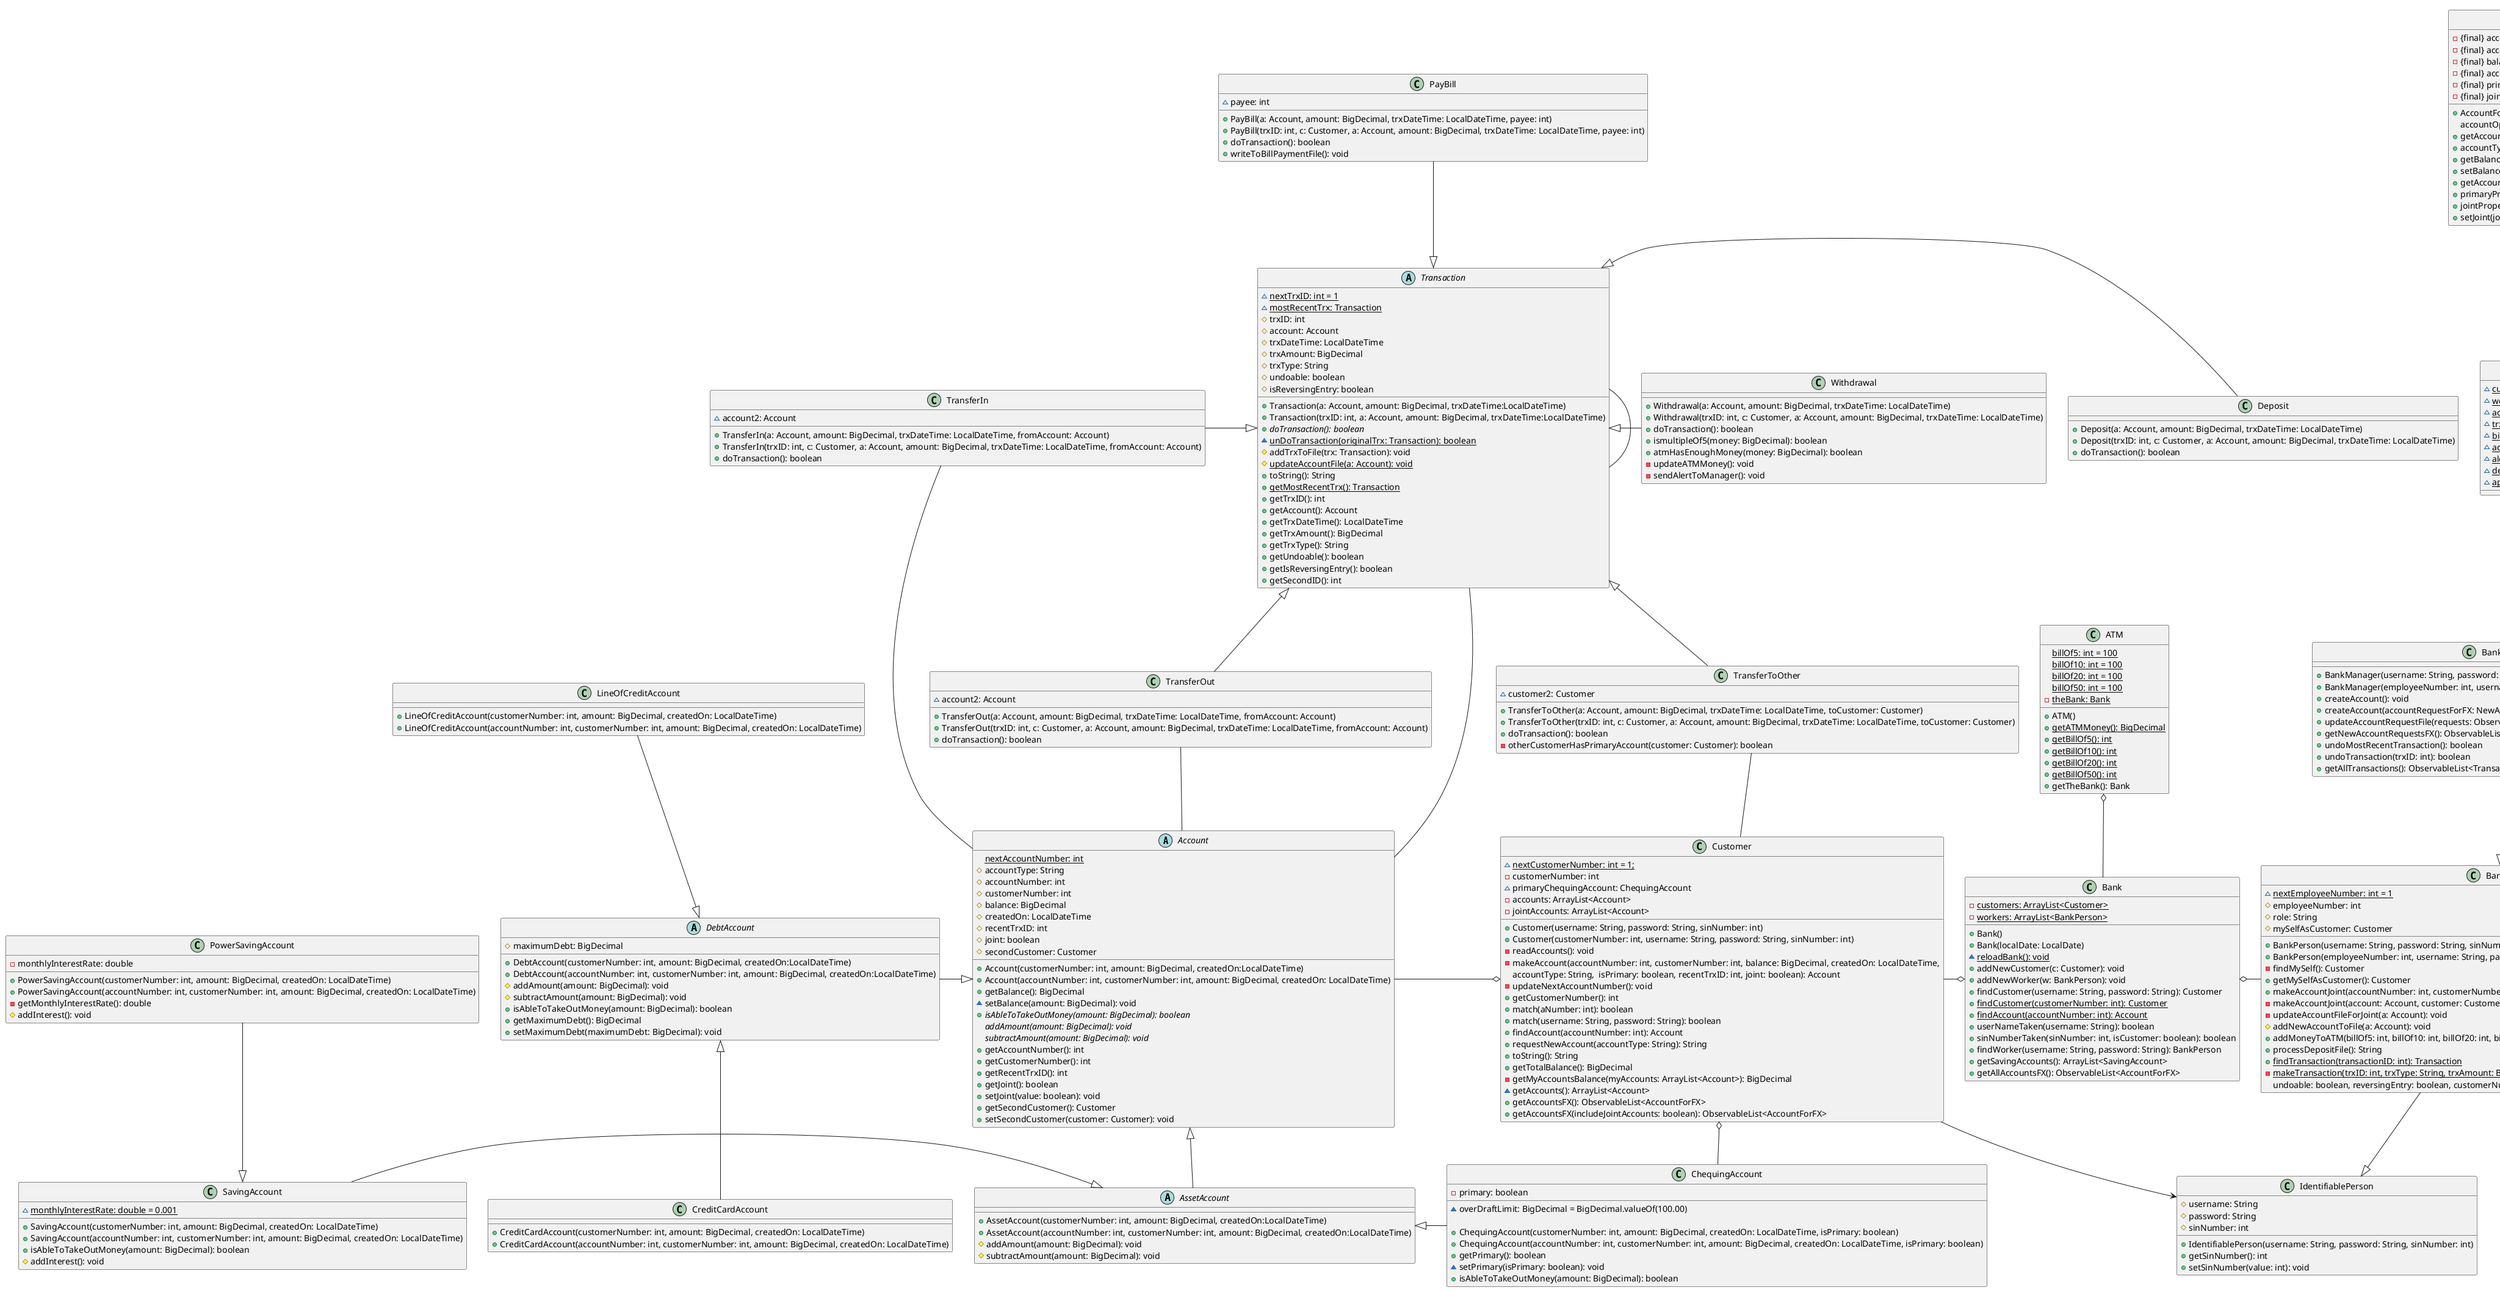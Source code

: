 @startuml

abstract class Account
abstract class AssetAccount
abstract class DebtAccount
abstract class Transaction

class AccountForFX
class Appointment
class ATM
class Bank
class BankAdvisor
class BankManager
class BankPerson
class BankUtil
class ChequingAccount
class Config
class CreditCardAccount
class Customer
class Deposit
class IdentifiablePerson
class LineOfCreditAccount
class NewAccountRequestForFX
class PayBill
class PowerSavingAccount
class SavingAccount
class TransactionForFX
class TransferIn
class TransferOut
class TransferToOther
class Withdrawal

Transaction <|-up- PayBill
Transaction <|-right-Deposit
Transaction <|-right-Withdrawal
Transaction <|-left- TransferIn
Transaction <|-down- TransferOut
Transaction <|-- TransferToOther

Transaction -right- Account

Account <|-left- DebtAccount
Account <|-- AssetAccount

AssetAccount <|-right- ChequingAccount
AssetAccount <|-left- SavingAccount
DebtAccount <|-- CreditCardAccount
LineOfCreditAccount --|> DebtAccount
PowerSavingAccount --|> SavingAccount

Transaction -- Transaction

TransferIn -- Account
TransferOut -- Account
TransferToOther -- Customer

BankPerson <|-up- BankManager
BankPerson <|-right- BankAdvisor

BankPerson --|>IdentifiablePerson
Customer -->IdentifiablePerson

ATM o-- Bank
Customer -o Bank
Bank o- BankPerson
Customer o-left- Account
Customer o-- ChequingAccount

abstract class Account {
    {static}nextAccountNumber: int
    #accountType: String
    #accountNumber: int
    #customerNumber: int
    #balance: BigDecimal
    #createdOn: LocalDateTime
    #recentTrxID: int
    #joint: boolean
    #secondCustomer: Customer

    +Account(customerNumber: int, amount: BigDecimal, createdOn:LocalDateTime)
    +Account(accountNumber: int, customerNumber: int, amount: BigDecimal, createdOn: LocalDateTime)
    +getBalance(): BigDecimal
    ~setBalance(amount: BigDecimal): void
    +{abstract}isAbleToTakeOutMoney(amount: BigDecimal): boolean
    {abstract}addAmount(amount: BigDecimal): void
    {abstract}subtractAmount(amount: BigDecimal): void
    +getAccountNumber(): int
    +getCustomerNumber(): int
    +getRecentTrxID(): int
    +getJoint(): boolean
    +setJoint(value: boolean): void
    +getSecondCustomer(): Customer
    +setSecondCustomer(customer: Customer): void
}

abstract class AssetAccount {
    +AssetAccount(customerNumber: int, amount: BigDecimal, createdOn:LocalDateTime)
    +AssetAccount(accountNumber: int, customerNumber: int, amount: BigDecimal, createdOn:LocalDateTime)
    #addAmount(amount: BigDecimal): void
    #subtractAmount(amount: BigDecimal): void
}

abstract class DebtAccount {
    #maximumDebt: BigDecimal

    +DebtAccount(customerNumber: int, amount: BigDecimal, createdOn:LocalDateTime)
    +DebtAccount(accountNumber: int, customerNumber: int, amount: BigDecimal, createdOn:LocalDateTime)
    #addAmount(amount: BigDecimal): void
    #subtractAmount(amount: BigDecimal): void
    +isAbleToTakeOutMoney(amount: BigDecimal): boolean
    +getMaximumDebt(): BigDecimal
    +setMaximumDebt(maximumDebt: BigDecimal): void
}

abstract class Transaction {
    ~{static}nextTrxID: int = 1
    ~{static}mostRecentTrx: Transaction
    #trxID: int
    #account: Account
    #trxDateTime: LocalDateTime
    #trxAmount: BigDecimal
    #trxType: String
    #undoable: boolean
    #isReversingEntry: boolean

    +Transaction(a: Account, amount: BigDecimal, trxDateTime:LocalDateTime)
    +Transaction(trxID: int, a: Account, amount: BigDecimal, trxDateTime:LocalDateTime)
    +{abstract}doTransaction(): boolean
    ~{static}unDoTransaction(originalTrx: Transaction): boolean
    #addTrxToFile(trx: Transaction): void
    #{static}updateAccountFile(a: Account): void
    +toString(): String
    +{static}getMostRecentTrx(): Transaction
    +getTrxID(): int
    +getAccount(): Account
    +getTrxDateTime(): LocalDateTime
    +getTrxAmount(): BigDecimal
    +getTrxType(): String
    +getUndoable(): boolean
    +getIsReversingEntry(): boolean
    +getSecondID(): int
}

class AccountForFX {
    -{final} accountNumber: IntegerProperty
    -{final} accountType: StringProperty
    -{final} balance: ObjectProperty<BigDecimal>
    -{final} accountOpenDate: ObjectProperty<LocalDateTime>
    -{final} primary: BooleanProperty
    -{final} joint:  BooleanProperty

    +AccountForFX(accountNumber: int, accountType: String, balance: BigDecimal,
        accountOpenDate: LocalDateTime, primary: boolean, joint: boolean)
    +getAccountNumber(): int
    +accountTypeProperty(): StringProperty
    +getBalance(): BigDecimal
    +setBalance(value: BigDecimal): void
    +getAccountOpenDate(): LocalDateTime
    +primaryProperty(): BooleanProperty
    +jointProperty(): BooleanProperty
    +setJoint(joint: Boolean): void
}

class Appointment {
    {final}bankAdvisorNumber: IntegerProperty
    {final}customerNumber: IntegerProperty
    {final}requestedOn: ObjectProperty<LocalDateTime>
    {final}subject: StringProperty

    +Appointment(bankAdvisorNumber: int, customerNumber: int, requestedOn: LocalDateTime, subject: String)
    +getBankAdvisorNumber(): int
    +setBankAdvisorNumber(bankAdvisorNumber: int): void
    +bankAdvisorNumberProperty(): IntegerProperty
    +getCustomerNumber(): int
    +setCustomerNumber(customerNumber: int): void
    +customerNumberProperty(): IntegerProperty
    +getRequestedOn(): LocalDateTime
    +setRequestedOn(requestedOn: LocalDateTime): void
    +requestedOnProperty(): ObjectProperty<LocalDateTime>
    +getSubject(): String
    +setSubject(subject: String): void
    +subjectProperty(): StringProperty
}

class ATM {
    {static}billOf5: int = 100
    {static}billOf10: int = 100
    {static}billOf20: int = 100
    {static}billOf50: int = 100
    -{static}theBank: Bank

    +ATM()
    +{static}getATMMoney(): BigDecimal
    +{static}getBillOf5(): int
    +{static}getBillOf10(): int
    +{static}getBillOf20(): int
    +{static}getBillOf50(): int
    +getTheBank(): Bank
}

class Bank {
    -{static}customers: ArrayList<Customer>
    -{static}workers: ArrayList<BankPerson>

    +Bank()
    +Bank(localDate: LocalDate)
    ~{static}reloadBank(): void
    +addNewCustomer(c: Customer): void
    +addNewWorker(w: BankPerson): void
    +findCustomer(username: String, password: String): Customer
    +{static}findCustomer(customerNumber: int): Customer
    +{static}findAccount(accountNumber: int): Account
    +userNameTaken(username: String): boolean
    +sinNumberTaken(sinNumber: int, isCustomer: boolean): boolean
    +findWorker(username: String, password: String): BankPerson
    +getSavingAccounts(): ArrayList<SavingAccount>
    +getAllAccountsFX(): ObservableList<AccountForFX>
}

class BankAdvisor {
    -appointments: ObservableList<Appointment>

    +BankAdvisor(username: String, password: String, sinNumber: int)
    +BankAdvisor(employeeNumber: int, username: String, password: String, sinNumber: int)
    +createAppointment(customerNumber: int, subject: String): Appointment
    -addAppointmentToFile(appointment: Appointment): void
    -readAppointments(): void
    +getAppointments(): ObservableList<Appointment>
}

class BankManager {
    +BankManager(username: String, password: String, sinNumber: int)
    +BankManager(employeeNumber: int, username: String, password: String, sinNumber: int)
    +createAccount(): void
    +createAccount(accountRequestForFX: NewAccountRequestForFX): boolean
    +updateAccountRequestFile(requests: ObservableList<NewAccountRequestForFX>): void
    +getNewAccountRequestsFX(): ObservableList<NewAccountRequestForFX>
    +undoMostRecentTransaction(): boolean
    +undoTransaction(trxID: int): boolean
    +getAllTransactions(): ObservableList<TransactionForFX>
}

class BankPerson {
    ~{static}nextEmployeeNumber: int = 1
    #employeeNumber: int
    #role: String
    #mySelfAsCustomer: Customer

    +BankPerson(username: String, password: String, sinNumber: int)
    +BankPerson(employeeNumber: int, username: String, password: String, sinNumber: int)
    -findMySelf(): Customer
    +getMySelfAsCustomer(): Customer
    +makeAccountJoint(accountNumber: int, customerNumber: int): boolean
    -makeAccountJoint(account: Account, customer: Customer): boolean
    -updateAccountFileForJoint(a: Account): void
    #addNewAccountToFile(a: Account): void
    +addMoneyToATM(billOf5: int, billOf10: int, billOf20: int, billOf50: int): void
    +processDepositFile(): String
    +{static}findTransaction(transactionID: int): Transaction
    -{static}makeTransaction(trxID: int, trxType: String, trxAmount: BigDecimal, trxDateTime: LocalDateTime,
            undoable: boolean, reversingEntry: boolean, customerNumber: int, accountNumber: int, number2: int): Transaction
}

class BankUtil {
    ~{static}addInterestToSaving(): void
    ~{static}readCustomers(): void
    ~{static}readWorkers(): void
    ~{static}updateNextCustomerNumber(): void
    ~{static}updateNextEmployeeNumber(): void
    ~{static}updateNextTrxID(): void
    ~{static}addNewCustomerToFile(c: Customer): void
    ~{static}addNewWorkerToFile(w: BankPerson): void
}

class ChequingAccount {
    -primary: boolean
    ~overDraftLimit: BigDecimal = BigDecimal.valueOf(100.00)

    +ChequingAccount(customerNumber: int, amount: BigDecimal, createdOn: LocalDateTime, isPrimary: boolean)
    +ChequingAccount(accountNumber: int, customerNumber: int, amount: BigDecimal, createdOn: LocalDateTime, isPrimary: boolean)
    +getPrimary(): boolean
    ~setPrimary(isPrimary: boolean): void
    +isAbleToTakeOutMoney(amount: BigDecimal): boolean
}

class Config {
    ~{static}customerFile: String = "src/files/customers.txt";
    ~{static}workerFile: String = "src/files/workers.txt";
    ~{static}accountFile: String = "src/files/accounts.txt";
    ~{static}trxFile: String = "src/files/transactions.txt";
    ~{static}billPaymentFile: String = "src/files/outgoing.txt";
    ~{static}accountRequestFile: String = "src/files/accountRequest.txt";
    ~{static}alertFile: String = "src/files/alerts.txt";
    ~{static}depositFile: String = "src/files/deposits.txt";
    ~{static}appointmentFile: String = "phase2/src/files/appointments.txt"
}

class CreditCardAccount {
    +CreditCardAccount(customerNumber: int, amount: BigDecimal, createdOn: LocalDateTime)
    +CreditCardAccount(accountNumber: int, customerNumber: int, amount: BigDecimal, createdOn: LocalDateTime)
}

class Customer {
    ~{static}nextCustomerNumber: int = 1;
    -customerNumber: int
    ~primaryChequingAccount: ChequingAccount
    -accounts: ArrayList<Account>
    -jointAccounts: ArrayList<Account>

    +Customer(username: String, password: String, sinNumber: int)
    +Customer(customerNumber: int, username: String, password: String, sinNumber: int)
    -readAccounts(): void
    -makeAccount(accountNumber: int, customerNumber: int, balance: BigDecimal, createdOn: LocalDateTime,
        accountType: String,  isPrimary: boolean, recentTrxID: int, joint: boolean): Account
    -updateNextAccountNumber(): void
    +getCustomerNumber(): int
    +match(aNumber: int): boolean
    +match(username: String, password: String): boolean
    +findAccount(accountNumber: int): Account
    +requestNewAccount(accountType: String): String
    +toString(): String
    +getTotalBalance(): BigDecimal
    -getMyAccountsBalance(myAccounts: ArrayList<Account>): BigDecimal
    ~getAccounts(): ArrayList<Account>
    +getAccountsFX(): ObservableList<AccountForFX>
    +getAccountsFX(includeJointAccounts: boolean): ObservableList<AccountForFX>
}

class Deposit {
    +Deposit(a: Account, amount: BigDecimal, trxDateTime: LocalDateTime)
    +Deposit(trxID: int, c: Customer, a: Account, amount: BigDecimal, trxDateTime: LocalDateTime)
    +doTransaction(): boolean
}

class IdentifiablePerson {
    #username: String
    #password: String
    #sinNumber: int

    +IdentifiablePerson(username: String, password: String, sinNumber: int)
    +getSinNumber(): int
    +setSinNumber(value: int): void
}

class LineOfCreditAccount {
    +LineOfCreditAccount(customerNumber: int, amount: BigDecimal, createdOn: LocalDateTime)
    +LineOfCreditAccount(accountNumber: int, customerNumber: int, amount: BigDecimal, createdOn: LocalDateTime)
}

class NewAccountRequestForFX {
    -{final}customerNumber: IntegerProperty
    -{final}accountType: StringProperty
    -{final}requestDateTime: ObjectProperty<LocalDateTime>

    +NewAccountRequestForFX(customerNumber: int, accountType: String, requestDateTime: LocalDateTime)
    +getCustomerNumber(): int
    +accountTypeProperty(): StringProperty
    +getRequestDateTime(): LocalDateTime
}

class PayBill {
    ~payee: int
    +PayBill(a: Account, amount: BigDecimal, trxDateTime: LocalDateTime, payee: int)
    +PayBill(trxID: int, c: Customer, a: Account, amount: BigDecimal, trxDateTime: LocalDateTime, payee: int)
    +doTransaction(): boolean
    +writeToBillPaymentFile(): void
}

class PowerSavingAccount {
    -monthlyInterestRate: double

    +PowerSavingAccount(customerNumber: int, amount: BigDecimal, createdOn: LocalDateTime)
    +PowerSavingAccount(accountNumber: int, customerNumber: int, amount: BigDecimal, createdOn: LocalDateTime)
    -getMonthlyInterestRate(): double
    #addInterest(): void
}

class SavingAccount {
    ~{static} monthlyInterestRate: double = 0.001
    +SavingAccount(customerNumber: int, amount: BigDecimal, createdOn: LocalDateTime)
    +SavingAccount(accountNumber: int, customerNumber: int, amount: BigDecimal, createdOn: LocalDateTime)
    +isAbleToTakeOutMoney(amount: BigDecimal): boolean
    #addInterest(): void
}

class TransactionForFX {
    -{final}trxID: IntegerProperty
    -{final}customerNumber: IntegerProperty
    -{final}accountNumber: IntegerProperty
    -{final}trxAmount: ObjectProperty<BigDecimal>
    -{final}trxType: StringProperty
    -{final}trxDateTime: ObjectProperty<LocalDateTime>
    -{final}secondNumber: IntegerProperty
    -{final}undoable: BooleanProperty
    -{final}isReversingEntry: BooleanProperty

    +TransactionForFX(trxID: int, customerNumber: int, accountNumber: int, trxAmount: BigDecimal, trxType: String,
        trxDateTime: LocalDateTime, secondNumber: int, undoable: boolean, isReversingEntry: boolean)
    +getTrxID(): int
    +getCustomerNumber(): int
    +getAccountNumber(): int
    +getTrxAmount(): BigDecimal
    +getTrxDateTime(): LocalDateTime
    +trxTypeProperty(): StringProperty
    +getSecondNumber(): int
    +undoableProperty(): BooleanProperty
    +isReversingEntryProperty(): BooleanProperty
}

class TransferIn {
    ~account2: Account

    +TransferIn(a: Account, amount: BigDecimal, trxDateTime: LocalDateTime, fromAccount: Account)
    +TransferIn(trxID: int, c: Customer, a: Account, amount: BigDecimal, trxDateTime: LocalDateTime, fromAccount: Account)
    +doTransaction(): boolean
}

class TransferOut {
    ~account2: Account

    +TransferOut(a: Account, amount: BigDecimal, trxDateTime: LocalDateTime, fromAccount: Account)
    +TransferOut(trxID: int, c: Customer, a: Account, amount: BigDecimal, trxDateTime: LocalDateTime, fromAccount: Account)
    +doTransaction(): boolean
}

class TransferToOther {
    ~customer2: Customer

    +TransferToOther(a: Account, amount: BigDecimal, trxDateTime: LocalDateTime, toCustomer: Customer)
    +TransferToOther(trxID: int, c: Customer, a: Account, amount: BigDecimal, trxDateTime: LocalDateTime, toCustomer: Customer)
    +doTransaction(): boolean
    -otherCustomerHasPrimaryAccount(customer: Customer): boolean
}

class Withdrawal {
    +Withdrawal(a: Account, amount: BigDecimal, trxDateTime: LocalDateTime)
    +Withdrawal(trxID: int, c: Customer, a: Account, amount: BigDecimal, trxDateTime: LocalDateTime)
    +doTransaction(): boolean
    +ismultipleOf5(money: BigDecimal): boolean
    +atmHasEnoughMoney(money: BigDecimal): boolean
    -updateATMMoney(): void
    -sendAlertToManager(): void
}


@enduml